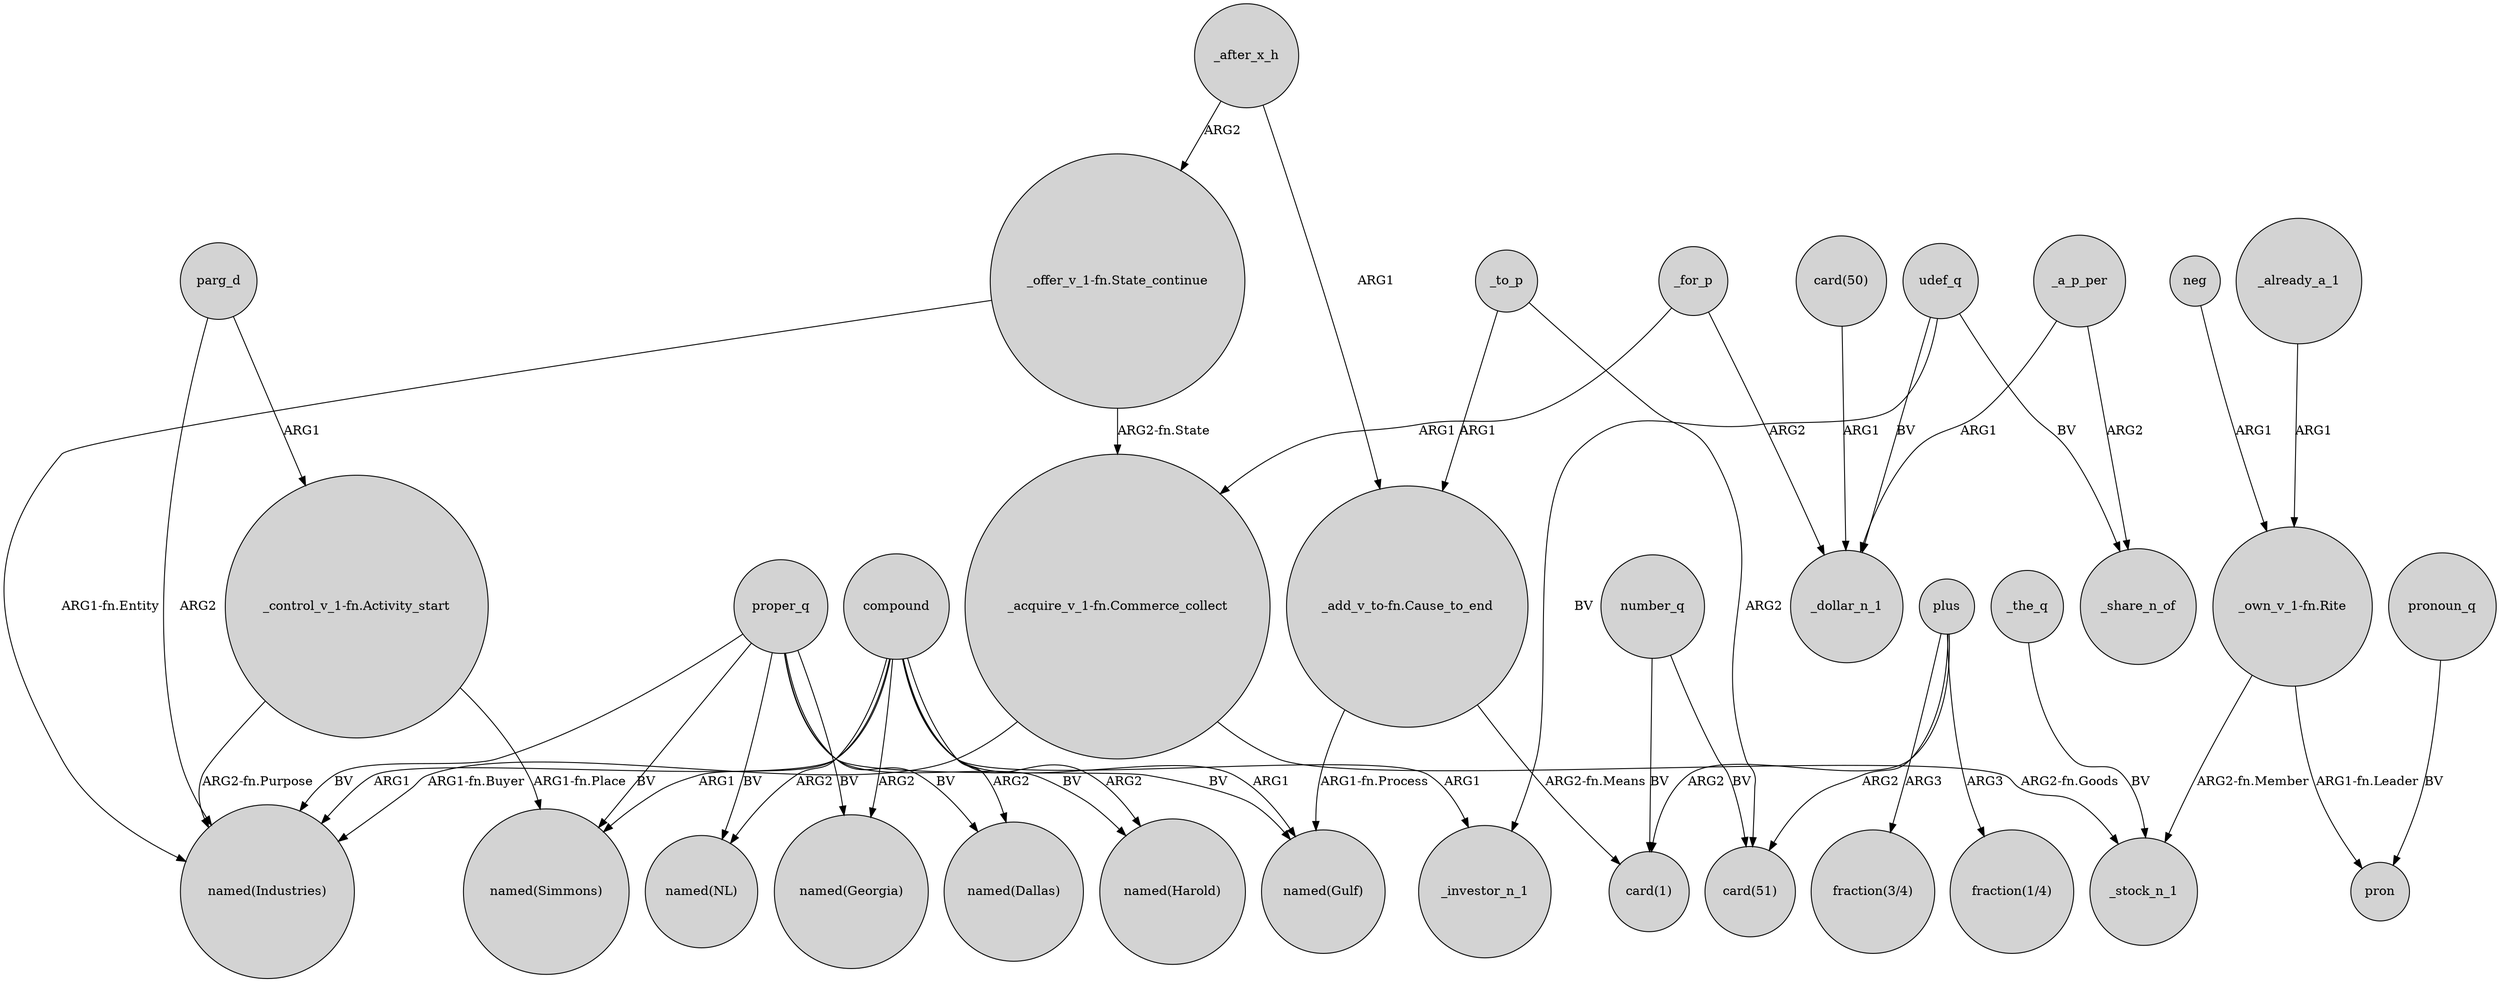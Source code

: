digraph {
	node [shape=circle style=filled]
	proper_q -> "named(Industries)" [label=BV]
	proper_q -> "named(Georgia)" [label=BV]
	compound -> "named(Harold)" [label=ARG2]
	number_q -> "card(1)" [label=BV]
	_already_a_1 -> "_own_v_1-fn.Rite" [label=ARG1]
	compound -> "named(Industries)" [label=ARG1]
	"_add_v_to-fn.Cause_to_end" -> "card(1)" [label="ARG2-fn.Means"]
	"card(50)" -> _dollar_n_1 [label=ARG1]
	compound -> "named(NL)" [label=ARG2]
	proper_q -> "named(Harold)" [label=BV]
	"_own_v_1-fn.Rite" -> _stock_n_1 [label="ARG2-fn.Member"]
	"_acquire_v_1-fn.Commerce_collect" -> _stock_n_1 [label="ARG2-fn.Goods"]
	parg_d -> "named(Industries)" [label=ARG2]
	plus -> "card(1)" [label=ARG2]
	"_offer_v_1-fn.State_continue" -> "named(Industries)" [label="ARG1-fn.Entity"]
	proper_q -> "named(Gulf)" [label=BV]
	compound -> "named(Simmons)" [label=ARG1]
	plus -> "card(51)" [label=ARG2]
	pronoun_q -> pron [label=BV]
	_to_p -> "card(51)" [label=ARG2]
	"_control_v_1-fn.Activity_start" -> "named(Industries)" [label="ARG2-fn.Purpose"]
	_the_q -> _stock_n_1 [label=BV]
	_a_p_per -> _share_n_of [label=ARG2]
	compound -> "named(Dallas)" [label=ARG2]
	"_add_v_to-fn.Cause_to_end" -> "named(Gulf)" [label="ARG1-fn.Process"]
	_to_p -> "_add_v_to-fn.Cause_to_end" [label=ARG1]
	_for_p -> _dollar_n_1 [label=ARG2]
	udef_q -> _share_n_of [label=BV]
	_after_x_h -> "_offer_v_1-fn.State_continue" [label=ARG2]
	compound -> _investor_n_1 [label=ARG1]
	udef_q -> _dollar_n_1 [label=BV]
	proper_q -> "named(Simmons)" [label=BV]
	"_offer_v_1-fn.State_continue" -> "_acquire_v_1-fn.Commerce_collect" [label="ARG2-fn.State"]
	_a_p_per -> _dollar_n_1 [label=ARG1]
	"_acquire_v_1-fn.Commerce_collect" -> "named(Industries)" [label="ARG1-fn.Buyer"]
	proper_q -> "named(NL)" [label=BV]
	number_q -> "card(51)" [label=BV]
	neg -> "_own_v_1-fn.Rite" [label=ARG1]
	_after_x_h -> "_add_v_to-fn.Cause_to_end" [label=ARG1]
	plus -> "fraction(1/4)" [label=ARG3]
	plus -> "fraction(3/4)" [label=ARG3]
	"_own_v_1-fn.Rite" -> pron [label="ARG1-fn.Leader"]
	_for_p -> "_acquire_v_1-fn.Commerce_collect" [label=ARG1]
	udef_q -> _investor_n_1 [label=BV]
	compound -> "named(Georgia)" [label=ARG2]
	proper_q -> "named(Dallas)" [label=BV]
	"_control_v_1-fn.Activity_start" -> "named(Simmons)" [label="ARG1-fn.Place"]
	parg_d -> "_control_v_1-fn.Activity_start" [label=ARG1]
	compound -> "named(Gulf)" [label=ARG1]
}
